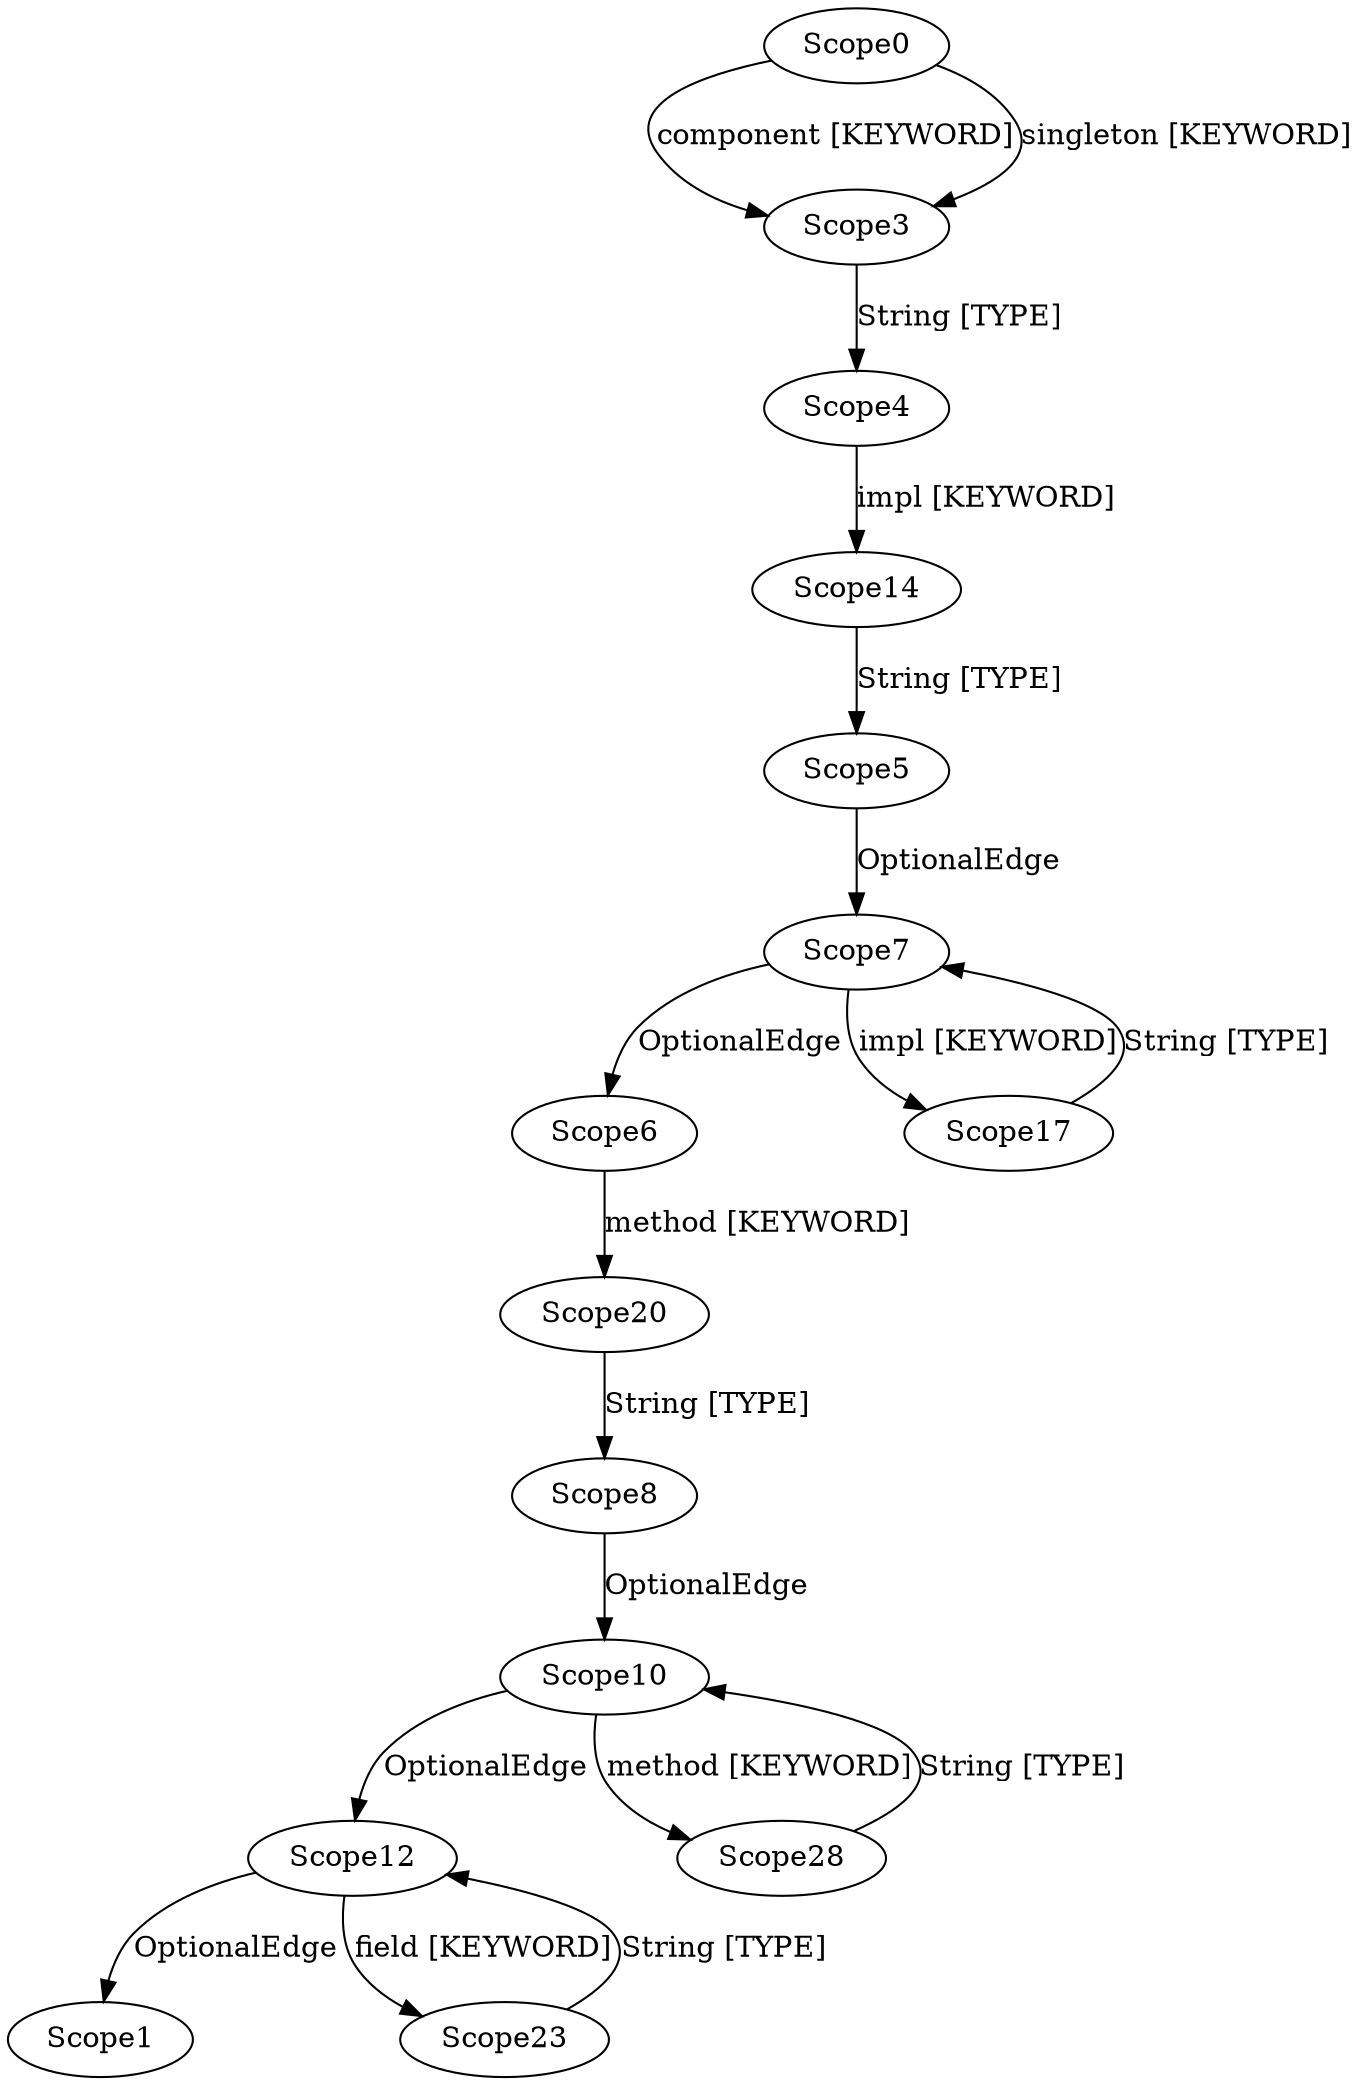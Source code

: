 digraph G {
  Scope0;
  Scope1;
  Scope3;
  Scope4;
  Scope5;
  Scope6;
  Scope7;
  Scope8;
  Scope10;
  Scope12;
  Scope14;
  Scope17;
  Scope20;
  Scope23;
  Scope28;
  Scope5 -> Scope7 [ label="OptionalEdge" ];
  Scope7 -> Scope6 [ label="OptionalEdge" ];
  Scope8 -> Scope10 [ label="OptionalEdge" ];
  Scope0 -> Scope3 [ label="component [KEYWORD]" ];
  Scope0 -> Scope3 [ label="singleton [KEYWORD]" ];
  Scope12 -> Scope1 [ label="OptionalEdge" ];
  Scope4 -> Scope14 [ label="impl [KEYWORD]" ];
  Scope14 -> Scope5 [ label="String [TYPE]" ];
  Scope7 -> Scope17 [ label="impl [KEYWORD]" ];
  Scope17 -> Scope7 [ label="String [TYPE]" ];
  Scope6 -> Scope20 [ label="method [KEYWORD]" ];
  Scope20 -> Scope8 [ label="String [TYPE]" ];
  Scope12 -> Scope23 [ label="field [KEYWORD]" ];
  Scope23 -> Scope12 [ label="String [TYPE]" ];
  Scope3 -> Scope4 [ label="String [TYPE]" ];
  Scope10 -> Scope28 [ label="method [KEYWORD]" ];
  Scope28 -> Scope10 [ label="String [TYPE]" ];
  Scope10 -> Scope12 [ label="OptionalEdge" ];
}

